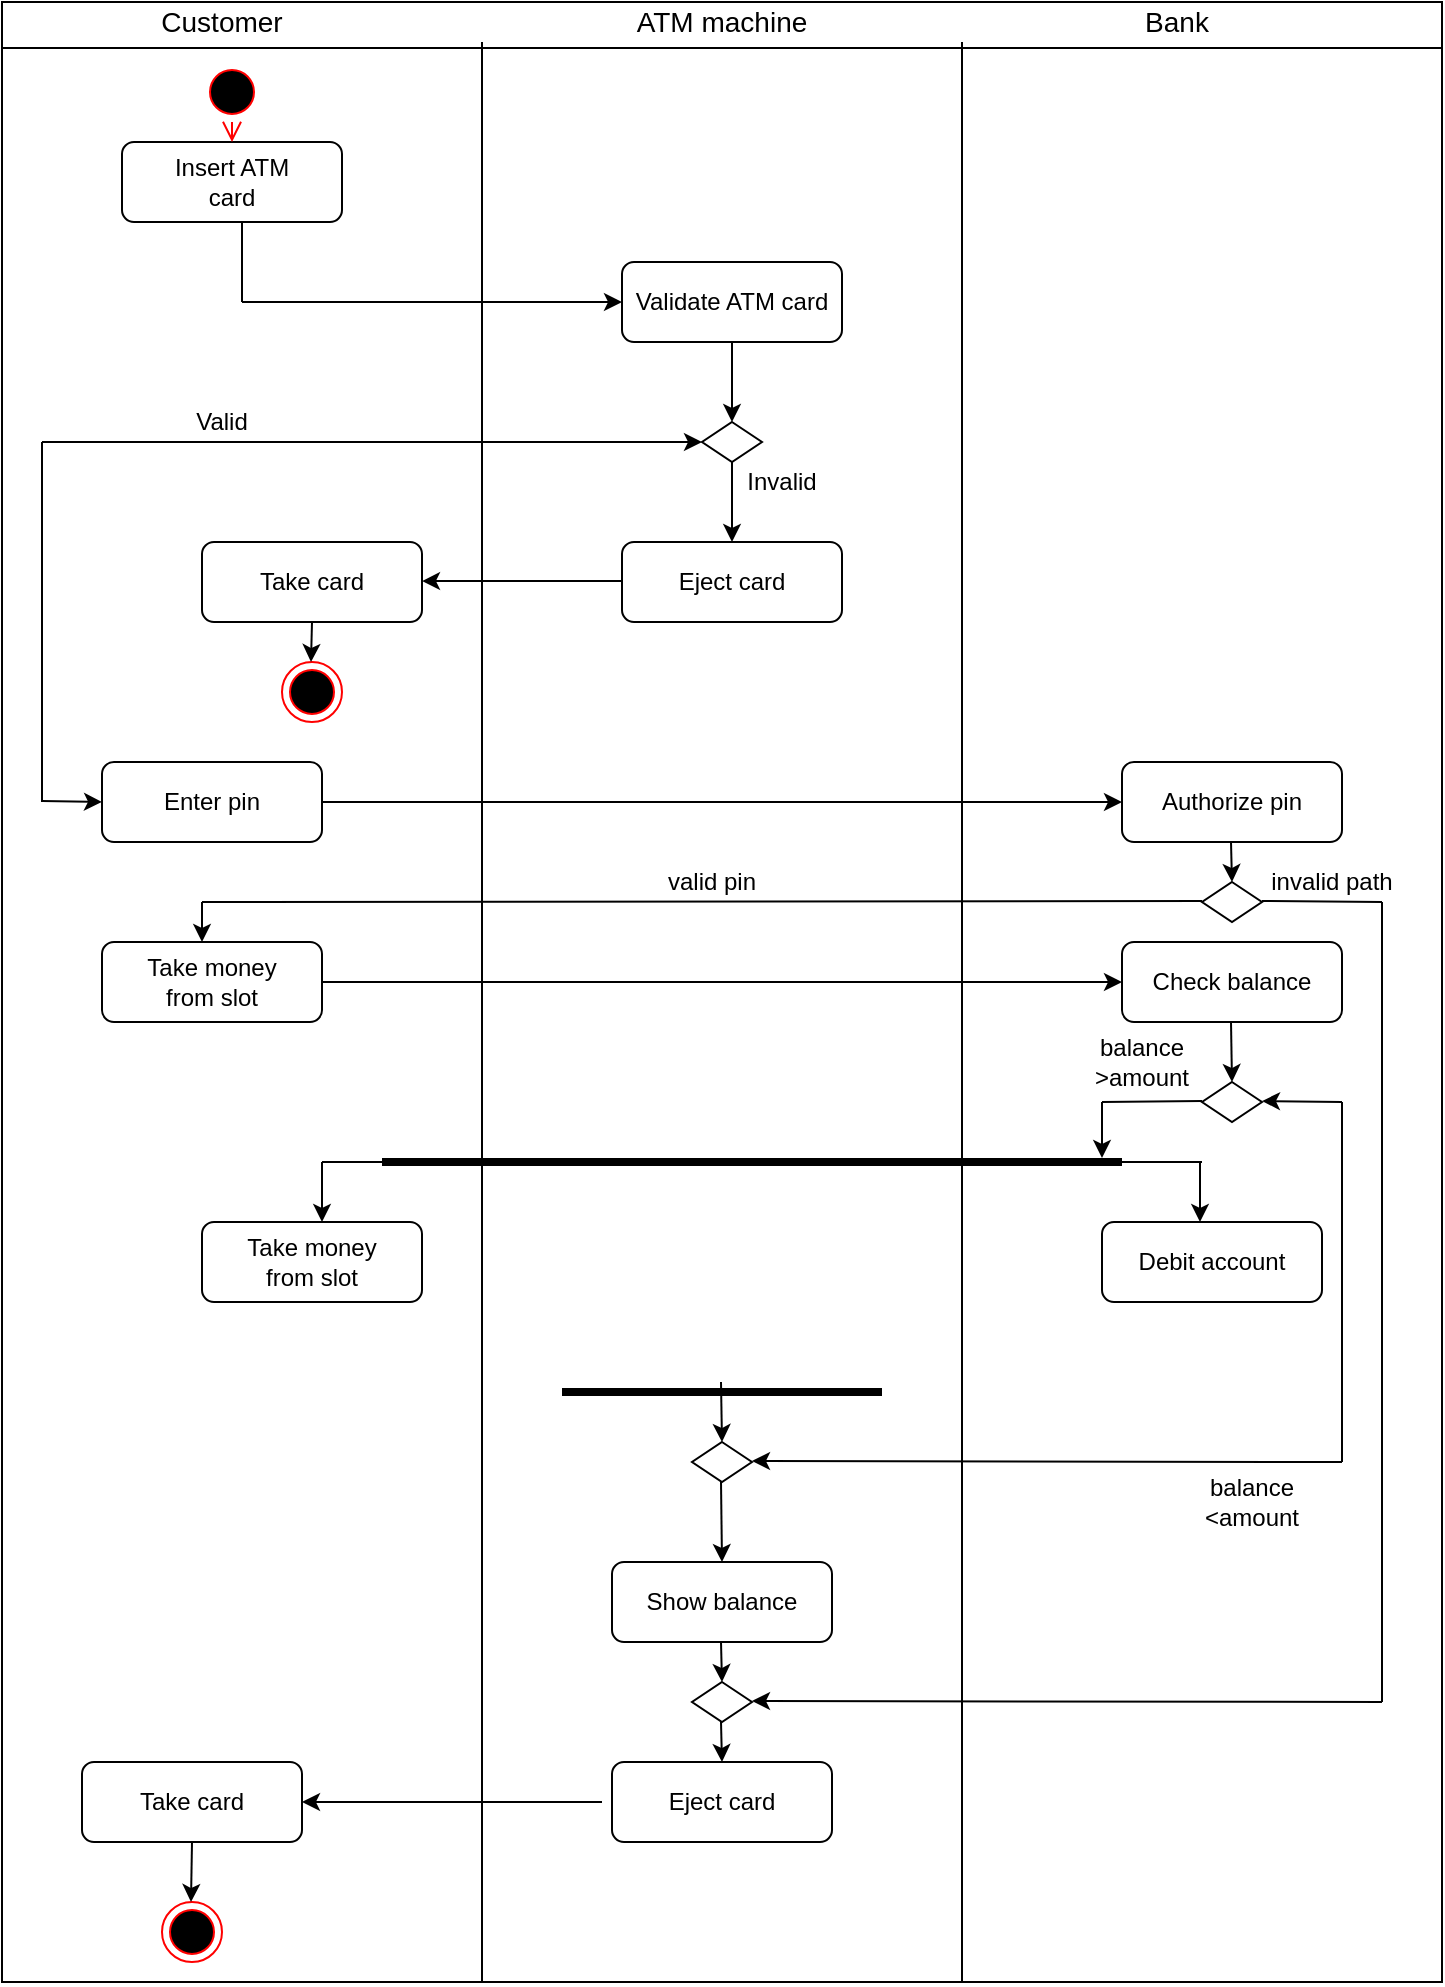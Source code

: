 <mxfile version="15.0.4" type="device"><diagram id="IvaOfOUlAJvwUr5jxCfQ" name="Page-1"><mxGraphModel dx="868" dy="400" grid="1" gridSize="10" guides="1" tooltips="1" connect="1" arrows="1" fold="1" page="1" pageScale="1" pageWidth="850" pageHeight="1100" math="0" shadow="0"><root><mxCell id="0"/><mxCell id="1" parent="0"/><mxCell id="OoZpqr3tdWDW-GK3X1rQ-3" value="" style="swimlane;" vertex="1" parent="1"><mxGeometry x="40" y="10" width="720" height="990" as="geometry"/></mxCell><mxCell id="OoZpqr3tdWDW-GK3X1rQ-4" value="" style="endArrow=none;html=1;" edge="1" parent="OoZpqr3tdWDW-GK3X1rQ-3"><mxGeometry width="50" height="50" relative="1" as="geometry"><mxPoint x="240" y="990" as="sourcePoint"/><mxPoint x="240" y="20" as="targetPoint"/></mxGeometry></mxCell><mxCell id="OoZpqr3tdWDW-GK3X1rQ-5" value="" style="endArrow=none;html=1;" edge="1" parent="OoZpqr3tdWDW-GK3X1rQ-3"><mxGeometry width="50" height="50" relative="1" as="geometry"><mxPoint x="480" y="990" as="sourcePoint"/><mxPoint x="480" y="20" as="targetPoint"/></mxGeometry></mxCell><mxCell id="OoZpqr3tdWDW-GK3X1rQ-6" value="Insert ATM&lt;br&gt;card" style="rounded=1;whiteSpace=wrap;html=1;" vertex="1" parent="OoZpqr3tdWDW-GK3X1rQ-3"><mxGeometry x="60" y="70" width="110" height="40" as="geometry"/></mxCell><mxCell id="OoZpqr3tdWDW-GK3X1rQ-7" value="Take card" style="rounded=1;whiteSpace=wrap;html=1;" vertex="1" parent="OoZpqr3tdWDW-GK3X1rQ-3"><mxGeometry x="100" y="270" width="110" height="40" as="geometry"/></mxCell><mxCell id="OoZpqr3tdWDW-GK3X1rQ-8" value="Enter pin" style="rounded=1;whiteSpace=wrap;html=1;" vertex="1" parent="OoZpqr3tdWDW-GK3X1rQ-3"><mxGeometry x="50" y="380" width="110" height="40" as="geometry"/></mxCell><mxCell id="OoZpqr3tdWDW-GK3X1rQ-9" value="Take money&lt;br&gt;from slot" style="rounded=1;whiteSpace=wrap;html=1;" vertex="1" parent="OoZpqr3tdWDW-GK3X1rQ-3"><mxGeometry x="50" y="470" width="110" height="40" as="geometry"/></mxCell><mxCell id="OoZpqr3tdWDW-GK3X1rQ-10" value="Take money&lt;br&gt;from slot" style="rounded=1;whiteSpace=wrap;html=1;" vertex="1" parent="OoZpqr3tdWDW-GK3X1rQ-3"><mxGeometry x="100" y="610" width="110" height="40" as="geometry"/></mxCell><mxCell id="OoZpqr3tdWDW-GK3X1rQ-11" value="Take card" style="rounded=1;whiteSpace=wrap;html=1;" vertex="1" parent="OoZpqr3tdWDW-GK3X1rQ-3"><mxGeometry x="40" y="880" width="110" height="40" as="geometry"/></mxCell><mxCell id="OoZpqr3tdWDW-GK3X1rQ-13" value="Validate ATM card" style="rounded=1;whiteSpace=wrap;html=1;" vertex="1" parent="OoZpqr3tdWDW-GK3X1rQ-3"><mxGeometry x="310" y="130" width="110" height="40" as="geometry"/></mxCell><mxCell id="OoZpqr3tdWDW-GK3X1rQ-14" value="Eject card" style="rounded=1;whiteSpace=wrap;html=1;" vertex="1" parent="OoZpqr3tdWDW-GK3X1rQ-3"><mxGeometry x="310" y="270" width="110" height="40" as="geometry"/></mxCell><mxCell id="OoZpqr3tdWDW-GK3X1rQ-15" value="Eject card" style="rounded=1;whiteSpace=wrap;html=1;" vertex="1" parent="OoZpqr3tdWDW-GK3X1rQ-3"><mxGeometry x="305" y="880" width="110" height="40" as="geometry"/></mxCell><mxCell id="OoZpqr3tdWDW-GK3X1rQ-16" value="Show balance" style="rounded=1;whiteSpace=wrap;html=1;" vertex="1" parent="OoZpqr3tdWDW-GK3X1rQ-3"><mxGeometry x="305" y="780" width="110" height="40" as="geometry"/></mxCell><mxCell id="OoZpqr3tdWDW-GK3X1rQ-17" value="Authorize pin" style="rounded=1;whiteSpace=wrap;html=1;" vertex="1" parent="OoZpqr3tdWDW-GK3X1rQ-3"><mxGeometry x="560" y="380" width="110" height="40" as="geometry"/></mxCell><mxCell id="OoZpqr3tdWDW-GK3X1rQ-18" value="Check balance" style="rounded=1;whiteSpace=wrap;html=1;" vertex="1" parent="OoZpqr3tdWDW-GK3X1rQ-3"><mxGeometry x="560" y="470" width="110" height="40" as="geometry"/></mxCell><mxCell id="OoZpqr3tdWDW-GK3X1rQ-19" value="Debit account" style="rounded=1;whiteSpace=wrap;html=1;" vertex="1" parent="OoZpqr3tdWDW-GK3X1rQ-3"><mxGeometry x="550" y="610" width="110" height="40" as="geometry"/></mxCell><mxCell id="OoZpqr3tdWDW-GK3X1rQ-20" value="" style="rhombus;whiteSpace=wrap;html=1;" vertex="1" parent="OoZpqr3tdWDW-GK3X1rQ-3"><mxGeometry x="350" y="210" width="30" height="20" as="geometry"/></mxCell><mxCell id="OoZpqr3tdWDW-GK3X1rQ-23" value="" style="endArrow=classic;html=1;entryX=1;entryY=0.488;entryDx=0;entryDy=0;entryPerimeter=0;" edge="1" parent="OoZpqr3tdWDW-GK3X1rQ-3" target="OoZpqr3tdWDW-GK3X1rQ-7"><mxGeometry width="50" height="50" relative="1" as="geometry"><mxPoint x="310" y="289.5" as="sourcePoint"/><mxPoint x="240" y="289.5" as="targetPoint"/></mxGeometry></mxCell><mxCell id="OoZpqr3tdWDW-GK3X1rQ-24" value="" style="endArrow=classic;html=1;exitX=1;exitY=0.5;exitDx=0;exitDy=0;entryX=0;entryY=0.5;entryDx=0;entryDy=0;" edge="1" parent="OoZpqr3tdWDW-GK3X1rQ-3" source="OoZpqr3tdWDW-GK3X1rQ-8" target="OoZpqr3tdWDW-GK3X1rQ-17"><mxGeometry width="50" height="50" relative="1" as="geometry"><mxPoint x="300" y="430" as="sourcePoint"/><mxPoint x="350" y="380" as="targetPoint"/></mxGeometry></mxCell><mxCell id="OoZpqr3tdWDW-GK3X1rQ-26" value="" style="endArrow=classic;html=1;exitX=0.5;exitY=1;exitDx=0;exitDy=0;" edge="1" parent="OoZpqr3tdWDW-GK3X1rQ-3" source="OoZpqr3tdWDW-GK3X1rQ-13"><mxGeometry width="50" height="50" relative="1" as="geometry"><mxPoint x="360" y="170" as="sourcePoint"/><mxPoint x="365" y="210" as="targetPoint"/></mxGeometry></mxCell><mxCell id="OoZpqr3tdWDW-GK3X1rQ-28" value="" style="rhombus;whiteSpace=wrap;html=1;" vertex="1" parent="OoZpqr3tdWDW-GK3X1rQ-3"><mxGeometry x="600" y="440" width="30" height="20" as="geometry"/></mxCell><mxCell id="OoZpqr3tdWDW-GK3X1rQ-29" value="" style="endArrow=classic;html=1;" edge="1" parent="OoZpqr3tdWDW-GK3X1rQ-3"><mxGeometry width="50" height="50" relative="1" as="geometry"><mxPoint x="614.5" y="420" as="sourcePoint"/><mxPoint x="615" y="440" as="targetPoint"/></mxGeometry></mxCell><mxCell id="OoZpqr3tdWDW-GK3X1rQ-30" value="" style="rhombus;whiteSpace=wrap;html=1;" vertex="1" parent="OoZpqr3tdWDW-GK3X1rQ-3"><mxGeometry x="600" y="540" width="30" height="20" as="geometry"/></mxCell><mxCell id="OoZpqr3tdWDW-GK3X1rQ-31" value="" style="endArrow=classic;html=1;" edge="1" parent="OoZpqr3tdWDW-GK3X1rQ-3"><mxGeometry width="50" height="50" relative="1" as="geometry"><mxPoint x="614.5" y="510" as="sourcePoint"/><mxPoint x="615" y="540" as="targetPoint"/></mxGeometry></mxCell><mxCell id="OoZpqr3tdWDW-GK3X1rQ-36" value="" style="endArrow=none;html=1;" edge="1" parent="OoZpqr3tdWDW-GK3X1rQ-3"><mxGeometry width="50" height="50" relative="1" as="geometry"><mxPoint x="160" y="580" as="sourcePoint"/><mxPoint x="200" y="580" as="targetPoint"/></mxGeometry></mxCell><mxCell id="OoZpqr3tdWDW-GK3X1rQ-38" value="" style="endArrow=classic;html=1;" edge="1" parent="OoZpqr3tdWDW-GK3X1rQ-3"><mxGeometry width="50" height="50" relative="1" as="geometry"><mxPoint x="160" y="580" as="sourcePoint"/><mxPoint x="160" y="610" as="targetPoint"/></mxGeometry></mxCell><mxCell id="OoZpqr3tdWDW-GK3X1rQ-39" value="" style="endArrow=classic;html=1;" edge="1" parent="OoZpqr3tdWDW-GK3X1rQ-3"><mxGeometry width="50" height="50" relative="1" as="geometry"><mxPoint x="599" y="580" as="sourcePoint"/><mxPoint x="599" y="610" as="targetPoint"/></mxGeometry></mxCell><mxCell id="OoZpqr3tdWDW-GK3X1rQ-40" value="" style="endArrow=none;html=1;" edge="1" parent="OoZpqr3tdWDW-GK3X1rQ-3"><mxGeometry width="50" height="50" relative="1" as="geometry"><mxPoint x="540" y="580" as="sourcePoint"/><mxPoint x="600" y="580" as="targetPoint"/></mxGeometry></mxCell><mxCell id="OoZpqr3tdWDW-GK3X1rQ-41" value="" style="rhombus;whiteSpace=wrap;html=1;" vertex="1" parent="OoZpqr3tdWDW-GK3X1rQ-3"><mxGeometry x="345" y="720" width="30" height="20" as="geometry"/></mxCell><mxCell id="OoZpqr3tdWDW-GK3X1rQ-42" value="" style="rhombus;whiteSpace=wrap;html=1;" vertex="1" parent="OoZpqr3tdWDW-GK3X1rQ-3"><mxGeometry x="345" y="840" width="30" height="20" as="geometry"/></mxCell><mxCell id="OoZpqr3tdWDW-GK3X1rQ-43" value="" style="endArrow=classic;html=1;" edge="1" parent="OoZpqr3tdWDW-GK3X1rQ-3"><mxGeometry width="50" height="50" relative="1" as="geometry"><mxPoint x="359.5" y="690" as="sourcePoint"/><mxPoint x="360" y="720" as="targetPoint"/></mxGeometry></mxCell><mxCell id="OoZpqr3tdWDW-GK3X1rQ-44" value="" style="endArrow=classic;html=1;" edge="1" parent="OoZpqr3tdWDW-GK3X1rQ-3"><mxGeometry width="50" height="50" relative="1" as="geometry"><mxPoint x="359.5" y="740" as="sourcePoint"/><mxPoint x="360" y="780" as="targetPoint"/></mxGeometry></mxCell><mxCell id="OoZpqr3tdWDW-GK3X1rQ-45" value="" style="endArrow=classic;html=1;" edge="1" parent="OoZpqr3tdWDW-GK3X1rQ-3"><mxGeometry width="50" height="50" relative="1" as="geometry"><mxPoint x="359.5" y="820" as="sourcePoint"/><mxPoint x="360" y="840" as="targetPoint"/></mxGeometry></mxCell><mxCell id="OoZpqr3tdWDW-GK3X1rQ-46" value="" style="endArrow=classic;html=1;" edge="1" parent="OoZpqr3tdWDW-GK3X1rQ-3"><mxGeometry width="50" height="50" relative="1" as="geometry"><mxPoint x="359.5" y="860" as="sourcePoint"/><mxPoint x="360" y="880" as="targetPoint"/></mxGeometry></mxCell><mxCell id="OoZpqr3tdWDW-GK3X1rQ-48" value="" style="endArrow=none;html=1;" edge="1" parent="OoZpqr3tdWDW-GK3X1rQ-3"><mxGeometry width="50" height="50" relative="1" as="geometry"><mxPoint x="100" y="450" as="sourcePoint"/><mxPoint x="600" y="449.5" as="targetPoint"/></mxGeometry></mxCell><mxCell id="OoZpqr3tdWDW-GK3X1rQ-50" value="" style="endArrow=none;html=1;" edge="1" parent="OoZpqr3tdWDW-GK3X1rQ-3"><mxGeometry width="50" height="50" relative="1" as="geometry"><mxPoint x="630" y="449.5" as="sourcePoint"/><mxPoint x="690" y="450" as="targetPoint"/></mxGeometry></mxCell><mxCell id="OoZpqr3tdWDW-GK3X1rQ-53" value="" style="endArrow=classic;html=1;" edge="1" parent="OoZpqr3tdWDW-GK3X1rQ-3"><mxGeometry width="50" height="50" relative="1" as="geometry"><mxPoint x="690" y="850" as="sourcePoint"/><mxPoint x="375" y="849.5" as="targetPoint"/></mxGeometry></mxCell><mxCell id="OoZpqr3tdWDW-GK3X1rQ-54" value="" style="endArrow=classic;html=1;" edge="1" parent="OoZpqr3tdWDW-GK3X1rQ-3"><mxGeometry width="50" height="50" relative="1" as="geometry"><mxPoint x="670" y="550" as="sourcePoint"/><mxPoint x="630" y="549.5" as="targetPoint"/></mxGeometry></mxCell><mxCell id="OoZpqr3tdWDW-GK3X1rQ-55" value="" style="endArrow=none;html=1;" edge="1" parent="OoZpqr3tdWDW-GK3X1rQ-3"><mxGeometry width="50" height="50" relative="1" as="geometry"><mxPoint x="670" y="730" as="sourcePoint"/><mxPoint x="670" y="550" as="targetPoint"/></mxGeometry></mxCell><mxCell id="OoZpqr3tdWDW-GK3X1rQ-56" value="" style="endArrow=classic;html=1;" edge="1" parent="OoZpqr3tdWDW-GK3X1rQ-3"><mxGeometry width="50" height="50" relative="1" as="geometry"><mxPoint x="670" y="730" as="sourcePoint"/><mxPoint x="375" y="729.5" as="targetPoint"/></mxGeometry></mxCell><mxCell id="OoZpqr3tdWDW-GK3X1rQ-58" value="" style="endArrow=none;html=1;" edge="1" parent="OoZpqr3tdWDW-GK3X1rQ-3"><mxGeometry width="50" height="50" relative="1" as="geometry"><mxPoint x="20" y="400" as="sourcePoint"/><mxPoint x="20" y="220" as="targetPoint"/></mxGeometry></mxCell><mxCell id="OoZpqr3tdWDW-GK3X1rQ-59" value="" style="endArrow=classic;html=1;" edge="1" parent="OoZpqr3tdWDW-GK3X1rQ-3"><mxGeometry width="50" height="50" relative="1" as="geometry"><mxPoint x="20" y="399.5" as="sourcePoint"/><mxPoint x="50" y="400" as="targetPoint"/></mxGeometry></mxCell><mxCell id="OoZpqr3tdWDW-GK3X1rQ-60" value="" style="ellipse;html=1;shape=startState;fillColor=#000000;strokeColor=#ff0000;" vertex="1" parent="OoZpqr3tdWDW-GK3X1rQ-3"><mxGeometry x="100" y="30" width="30" height="30" as="geometry"/></mxCell><mxCell id="OoZpqr3tdWDW-GK3X1rQ-61" value="" style="edgeStyle=orthogonalEdgeStyle;html=1;verticalAlign=bottom;endArrow=open;endSize=8;strokeColor=#ff0000;" edge="1" source="OoZpqr3tdWDW-GK3X1rQ-60" parent="OoZpqr3tdWDW-GK3X1rQ-3"><mxGeometry relative="1" as="geometry"><mxPoint x="115" y="70" as="targetPoint"/></mxGeometry></mxCell><mxCell id="OoZpqr3tdWDW-GK3X1rQ-62" value="" style="ellipse;html=1;shape=endState;fillColor=#000000;strokeColor=#ff0000;" vertex="1" parent="OoZpqr3tdWDW-GK3X1rQ-3"><mxGeometry x="140" y="330" width="30" height="30" as="geometry"/></mxCell><mxCell id="OoZpqr3tdWDW-GK3X1rQ-63" value="" style="endArrow=classic;html=1;" edge="1" parent="OoZpqr3tdWDW-GK3X1rQ-3"><mxGeometry width="50" height="50" relative="1" as="geometry"><mxPoint x="155" y="310" as="sourcePoint"/><mxPoint x="154.5" y="330" as="targetPoint"/></mxGeometry></mxCell><mxCell id="OoZpqr3tdWDW-GK3X1rQ-64" value="" style="endArrow=classic;html=1;exitX=1;exitY=0.5;exitDx=0;exitDy=0;entryX=0;entryY=0.5;entryDx=0;entryDy=0;" edge="1" parent="OoZpqr3tdWDW-GK3X1rQ-3" source="OoZpqr3tdWDW-GK3X1rQ-9" target="OoZpqr3tdWDW-GK3X1rQ-18"><mxGeometry width="50" height="50" relative="1" as="geometry"><mxPoint x="300" y="580" as="sourcePoint"/><mxPoint x="350" y="530" as="targetPoint"/></mxGeometry></mxCell><mxCell id="OoZpqr3tdWDW-GK3X1rQ-65" value="" style="endArrow=none;html=1;" edge="1" parent="OoZpqr3tdWDW-GK3X1rQ-3"><mxGeometry width="50" height="50" relative="1" as="geometry"><mxPoint x="550" y="550" as="sourcePoint"/><mxPoint x="600" y="549.5" as="targetPoint"/></mxGeometry></mxCell><mxCell id="OoZpqr3tdWDW-GK3X1rQ-66" value="" style="endArrow=classic;html=1;" edge="1" parent="OoZpqr3tdWDW-GK3X1rQ-3" target="OoZpqr3tdWDW-GK3X1rQ-33"><mxGeometry width="50" height="50" relative="1" as="geometry"><mxPoint x="550" y="550" as="sourcePoint"/><mxPoint x="540" y="600" as="targetPoint"/></mxGeometry></mxCell><mxCell id="OoZpqr3tdWDW-GK3X1rQ-71" value="balance&lt;br&gt;&amp;gt;amount" style="text;html=1;strokeColor=none;fillColor=none;align=center;verticalAlign=middle;whiteSpace=wrap;rounded=0;" vertex="1" parent="OoZpqr3tdWDW-GK3X1rQ-3"><mxGeometry x="540" y="520" width="60" height="20" as="geometry"/></mxCell><mxCell id="OoZpqr3tdWDW-GK3X1rQ-72" value="balance&lt;br&gt;&amp;lt;amount" style="text;html=1;strokeColor=none;fillColor=none;align=center;verticalAlign=middle;whiteSpace=wrap;rounded=0;" vertex="1" parent="OoZpqr3tdWDW-GK3X1rQ-3"><mxGeometry x="600" y="740" width="50" height="20" as="geometry"/></mxCell><mxCell id="OoZpqr3tdWDW-GK3X1rQ-73" value="" style="ellipse;html=1;shape=endState;fillColor=#000000;strokeColor=#ff0000;" vertex="1" parent="OoZpqr3tdWDW-GK3X1rQ-3"><mxGeometry x="80" y="950" width="30" height="30" as="geometry"/></mxCell><mxCell id="OoZpqr3tdWDW-GK3X1rQ-74" value="" style="endArrow=classic;html=1;" edge="1" parent="OoZpqr3tdWDW-GK3X1rQ-3"><mxGeometry width="50" height="50" relative="1" as="geometry"><mxPoint x="95" y="920" as="sourcePoint"/><mxPoint x="94.5" y="950" as="targetPoint"/></mxGeometry></mxCell><mxCell id="OoZpqr3tdWDW-GK3X1rQ-75" value="Customer" style="text;html=1;strokeColor=none;fillColor=none;align=center;verticalAlign=middle;whiteSpace=wrap;rounded=0;fontSize=14;" vertex="1" parent="OoZpqr3tdWDW-GK3X1rQ-3"><mxGeometry x="70" width="80" height="20" as="geometry"/></mxCell><mxCell id="OoZpqr3tdWDW-GK3X1rQ-77" value="Bank" style="text;html=1;strokeColor=none;fillColor=none;align=center;verticalAlign=middle;whiteSpace=wrap;rounded=0;fontSize=14;" vertex="1" parent="OoZpqr3tdWDW-GK3X1rQ-3"><mxGeometry x="550" width="75" height="20" as="geometry"/></mxCell><mxCell id="OoZpqr3tdWDW-GK3X1rQ-21" value="" style="endArrow=none;html=1;" edge="1" parent="1"><mxGeometry width="50" height="50" relative="1" as="geometry"><mxPoint x="160" y="120" as="sourcePoint"/><mxPoint x="160" y="160" as="targetPoint"/></mxGeometry></mxCell><mxCell id="OoZpqr3tdWDW-GK3X1rQ-22" value="" style="endArrow=classic;html=1;entryX=0;entryY=0.5;entryDx=0;entryDy=0;" edge="1" parent="1" target="OoZpqr3tdWDW-GK3X1rQ-13"><mxGeometry width="50" height="50" relative="1" as="geometry"><mxPoint x="160" y="160" as="sourcePoint"/><mxPoint x="390" y="140" as="targetPoint"/></mxGeometry></mxCell><mxCell id="OoZpqr3tdWDW-GK3X1rQ-25" value="" style="endArrow=classic;html=1;entryX=1;entryY=0.5;entryDx=0;entryDy=0;" edge="1" parent="1" target="OoZpqr3tdWDW-GK3X1rQ-11"><mxGeometry width="50" height="50" relative="1" as="geometry"><mxPoint x="340" y="910" as="sourcePoint"/><mxPoint x="280" y="910" as="targetPoint"/></mxGeometry></mxCell><mxCell id="OoZpqr3tdWDW-GK3X1rQ-27" value="" style="endArrow=classic;html=1;entryX=0.5;entryY=0;entryDx=0;entryDy=0;" edge="1" parent="1" target="OoZpqr3tdWDW-GK3X1rQ-14"><mxGeometry width="50" height="50" relative="1" as="geometry"><mxPoint x="405" y="240" as="sourcePoint"/><mxPoint x="425" y="290" as="targetPoint"/></mxGeometry></mxCell><mxCell id="OoZpqr3tdWDW-GK3X1rQ-33" value="" style="line;strokeWidth=4;html=1;perimeter=backbonePerimeter;points=[];outlineConnect=0;" vertex="1" parent="1"><mxGeometry x="230" y="580" width="370" height="20" as="geometry"/></mxCell><mxCell id="OoZpqr3tdWDW-GK3X1rQ-34" value="" style="line;strokeWidth=4;html=1;perimeter=backbonePerimeter;points=[];outlineConnect=0;" vertex="1" parent="1"><mxGeometry x="320" y="700" width="160" height="10" as="geometry"/></mxCell><mxCell id="OoZpqr3tdWDW-GK3X1rQ-49" value="" style="endArrow=classic;html=1;" edge="1" parent="1"><mxGeometry width="50" height="50" relative="1" as="geometry"><mxPoint x="140" y="460" as="sourcePoint"/><mxPoint x="140" y="480" as="targetPoint"/></mxGeometry></mxCell><mxCell id="OoZpqr3tdWDW-GK3X1rQ-51" value="" style="endArrow=none;html=1;" edge="1" parent="1"><mxGeometry width="50" height="50" relative="1" as="geometry"><mxPoint x="730" y="860" as="sourcePoint"/><mxPoint x="730" y="460" as="targetPoint"/></mxGeometry></mxCell><mxCell id="OoZpqr3tdWDW-GK3X1rQ-57" value="" style="endArrow=classic;html=1;" edge="1" parent="1"><mxGeometry width="50" height="50" relative="1" as="geometry"><mxPoint x="60" y="230" as="sourcePoint"/><mxPoint x="390" y="230" as="targetPoint"/></mxGeometry></mxCell><mxCell id="OoZpqr3tdWDW-GK3X1rQ-67" value="Valid" style="text;html=1;strokeColor=none;fillColor=none;align=center;verticalAlign=middle;whiteSpace=wrap;rounded=0;" vertex="1" parent="1"><mxGeometry x="130" y="210" width="40" height="20" as="geometry"/></mxCell><mxCell id="OoZpqr3tdWDW-GK3X1rQ-68" value="Invalid" style="text;html=1;strokeColor=none;fillColor=none;align=center;verticalAlign=middle;whiteSpace=wrap;rounded=0;" vertex="1" parent="1"><mxGeometry x="410" y="240" width="40" height="20" as="geometry"/></mxCell><mxCell id="OoZpqr3tdWDW-GK3X1rQ-69" value="valid pin" style="text;html=1;strokeColor=none;fillColor=none;align=center;verticalAlign=middle;whiteSpace=wrap;rounded=0;" vertex="1" parent="1"><mxGeometry x="350" y="440" width="90" height="20" as="geometry"/></mxCell><mxCell id="OoZpqr3tdWDW-GK3X1rQ-70" value="invalid path" style="text;html=1;strokeColor=none;fillColor=none;align=center;verticalAlign=middle;whiteSpace=wrap;rounded=0;" vertex="1" parent="1"><mxGeometry x="650" y="440" width="110" height="20" as="geometry"/></mxCell><mxCell id="OoZpqr3tdWDW-GK3X1rQ-76" value="ATM machine" style="text;html=1;strokeColor=none;fillColor=none;align=center;verticalAlign=middle;whiteSpace=wrap;rounded=0;fontSize=14;" vertex="1" parent="1"><mxGeometry x="345" y="10" width="110" height="20" as="geometry"/></mxCell></root></mxGraphModel></diagram></mxfile>